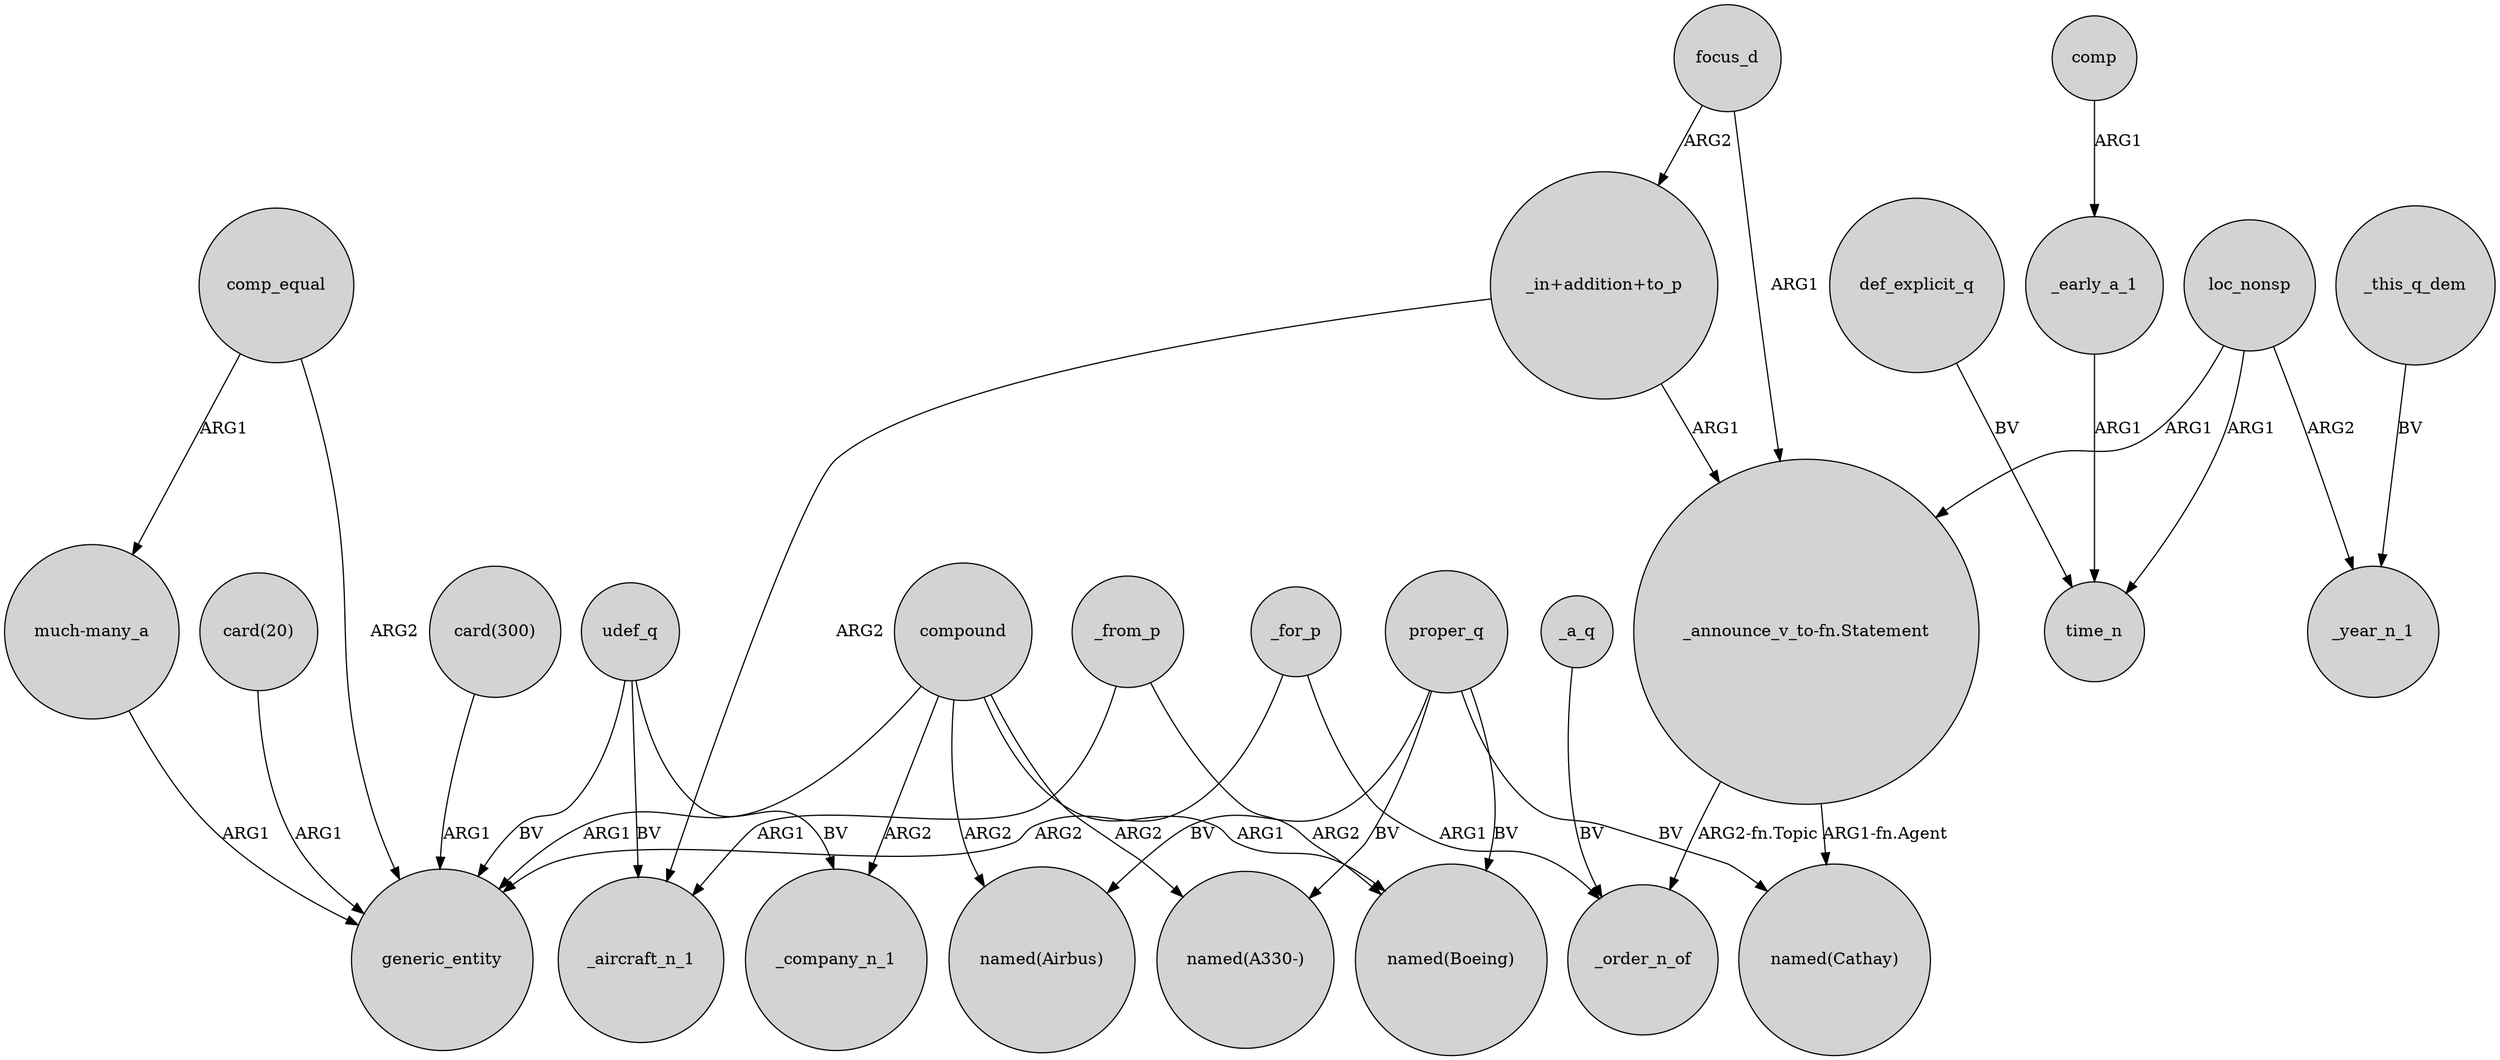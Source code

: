 digraph {
	node [shape=circle style=filled]
	"card(300)" -> generic_entity [label=ARG1]
	_a_q -> _order_n_of [label=BV]
	compound -> generic_entity [label=ARG1]
	udef_q -> generic_entity [label=BV]
	"_announce_v_to-fn.Statement" -> "named(Cathay)" [label="ARG1-fn.Agent"]
	def_explicit_q -> time_n [label=BV]
	compound -> "named(A330-)" [label=ARG2]
	focus_d -> "_announce_v_to-fn.Statement" [label=ARG1]
	"much-many_a" -> generic_entity [label=ARG1]
	compound -> _company_n_1 [label=ARG2]
	_from_p -> "named(Boeing)" [label=ARG2]
	_for_p -> _order_n_of [label=ARG1]
	"_announce_v_to-fn.Statement" -> _order_n_of [label="ARG2-fn.Topic"]
	_for_p -> generic_entity [label=ARG2]
	comp_equal -> "much-many_a" [label=ARG1]
	proper_q -> "named(Boeing)" [label=BV]
	"_in+addition+to_p" -> _aircraft_n_1 [label=ARG2]
	loc_nonsp -> time_n [label=ARG1]
	comp_equal -> generic_entity [label=ARG2]
	proper_q -> "named(Airbus)" [label=BV]
	udef_q -> _aircraft_n_1 [label=BV]
	loc_nonsp -> "_announce_v_to-fn.Statement" [label=ARG1]
	proper_q -> "named(Cathay)" [label=BV]
	loc_nonsp -> _year_n_1 [label=ARG2]
	compound -> "named(Airbus)" [label=ARG2]
	proper_q -> "named(A330-)" [label=BV]
	focus_d -> "_in+addition+to_p" [label=ARG2]
	_early_a_1 -> time_n [label=ARG1]
	_from_p -> _aircraft_n_1 [label=ARG1]
	"_in+addition+to_p" -> "_announce_v_to-fn.Statement" [label=ARG1]
	compound -> "named(Boeing)" [label=ARG1]
	comp -> _early_a_1 [label=ARG1]
	udef_q -> _company_n_1 [label=BV]
	"card(20)" -> generic_entity [label=ARG1]
	_this_q_dem -> _year_n_1 [label=BV]
}

